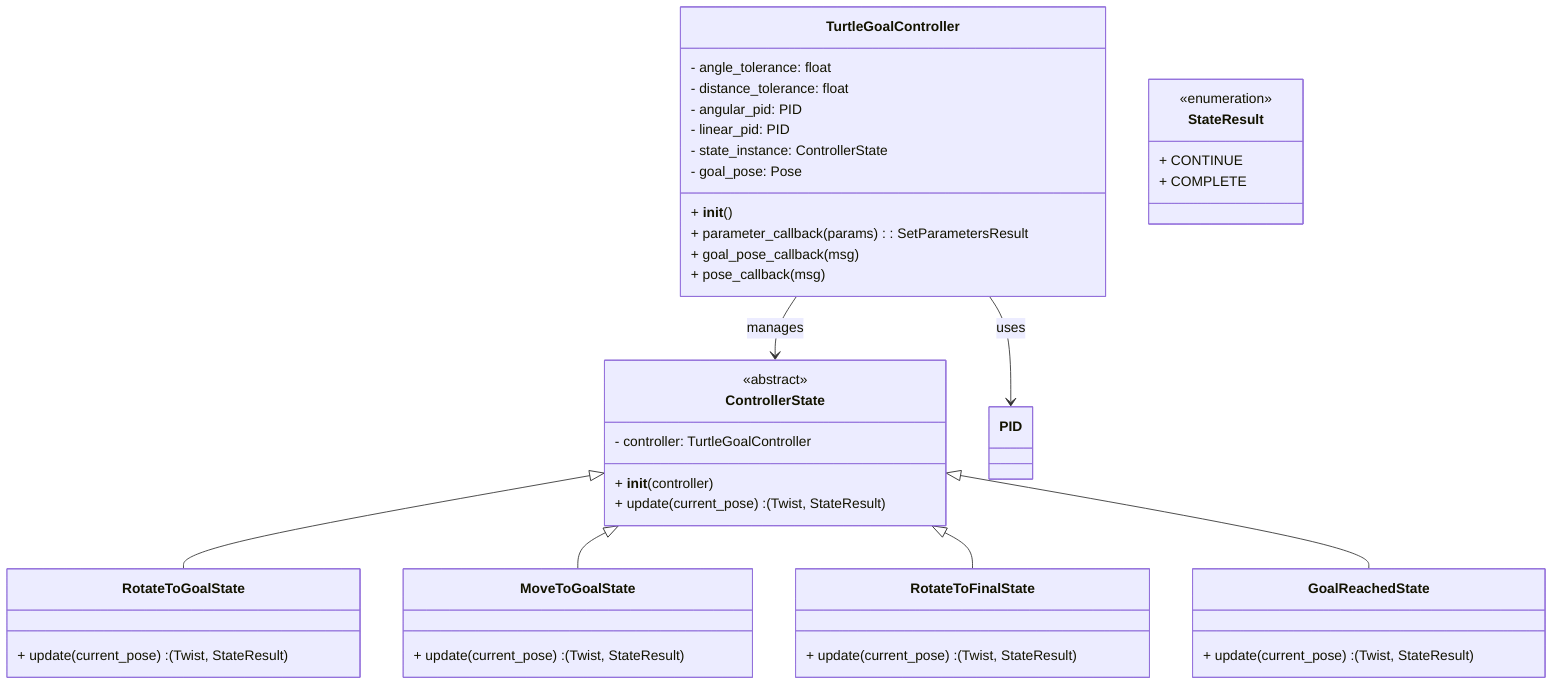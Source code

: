 classDiagram
    class TurtleGoalController {
        - angle_tolerance: float
        - distance_tolerance: float
        - angular_pid: PID
        - linear_pid: PID
        - state_instance: ControllerState
        - goal_pose: Pose
        + __init__()
        + parameter_callback(params) : SetParametersResult
        + goal_pose_callback(msg)
        + pose_callback(msg)
    }
    class ControllerState {
        <<abstract>>
        - controller: TurtleGoalController
        + __init__(controller)
        + update(current_pose) : (Twist, StateResult)
    }
    class RotateToGoalState {
        + update(current_pose) : (Twist, StateResult)
    }
    class MoveToGoalState {
        + update(current_pose) : (Twist, StateResult)
    }
    class RotateToFinalState {
        + update(current_pose) : (Twist, StateResult)
    }
    class GoalReachedState {
        + update(current_pose) : (Twist, StateResult)
    }
    class StateResult {
        <<enumeration>>
        + CONTINUE
        + COMPLETE
    }
    
    TurtleGoalController --> PID : uses
    TurtleGoalController --> ControllerState : manages
    ControllerState <|-- RotateToGoalState
    ControllerState <|-- MoveToGoalState
    ControllerState <|-- RotateToFinalState
    ControllerState <|-- GoalReachedState